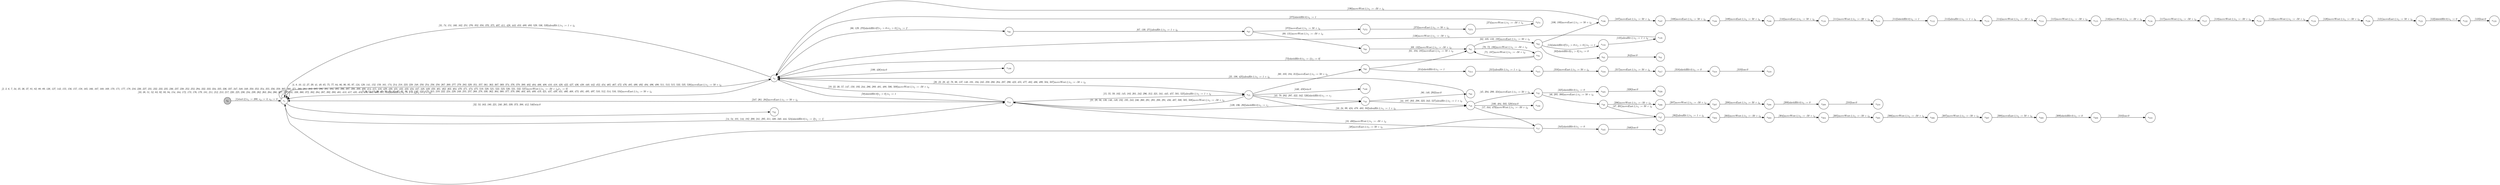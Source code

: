 digraph EFSM{
  graph [rankdir="LR", fontname="Latin Modern Math"];
  node [color="black", fillcolor="white", shape="circle", style="filled", fontname="Latin Modern Math"];
  edge [fontname="Latin Modern Math"];

  s0[fillcolor="gray", label=<s<sub>0</sub>>];
  s1[label=<s<sub>1</sub>>];
  s4[label=<s<sub>4</sub>>];
  s14[label=<s<sub>14</sub>>];
  s15[label=<s<sub>15</sub>>];
  s16[label=<s<sub>16</sub>>];
  s17[label=<s<sub>17</sub>>];
  s32[label=<s<sub>32</sub>>];
  s43[label=<s<sub>43</sub>>];
  s45[label=<s<sub>45</sub>>];
  s46[label=<s<sub>46</sub>>];
  s47[label=<s<sub>47</sub>>];
  s60[label=<s<sub>60</sub>>];
  s61[label=<s<sub>61</sub>>];
  s62[label=<s<sub>62</sub>>];
  s63[label=<s<sub>63</sub>>];
  s64[label=<s<sub>64</sub>>];
  s66[label=<s<sub>66</sub>>];
  s67[label=<s<sub>67</sub>>];
  s68[label=<s<sub>68</sub>>];
  s70[label=<s<sub>70</sub>>];
  s80[label=<s<sub>80</sub>>];
  s100[label=<s<sub>100</sub>>];
  s106[label=<s<sub>106</sub>>];
  s107[label=<s<sub>107</sub>>];
  s108[label=<s<sub>108</sub>>];
  s109[label=<s<sub>109</sub>>];
  s110[label=<s<sub>110</sub>>];
  s111[label=<s<sub>111</sub>>];
  s112[label=<s<sub>112</sub>>];
  s113[label=<s<sub>113</sub>>];
  s114[label=<s<sub>114</sub>>];
  s115[label=<s<sub>115</sub>>];
  s116[label=<s<sub>116</sub>>];
  s117[label=<s<sub>117</sub>>];
  s118[label=<s<sub>118</sub>>];
  s119[label=<s<sub>119</sub>>];
  s120[label=<s<sub>120</sub>>];
  s121[label=<s<sub>121</sub>>];
  s122[label=<s<sub>122</sub>>];
  s123[label=<s<sub>123</sub>>];
  s134[label=<s<sub>134</sub>>];
  s135[label=<s<sub>135</sub>>];
  s199[label=<s<sub>199</sub>>];
  s206[label=<s<sub>206</sub>>];
  s207[label=<s<sub>207</sub>>];
  s208[label=<s<sub>208</sub>>];
  s209[label=<s<sub>209</sub>>];
  s210[label=<s<sub>210</sub>>];
  s272[label=<s<sub>272</sub>>];
  s273[label=<s<sub>273</sub>>];
  s274[label=<s<sub>274</sub>>];
  s302[label=<s<sub>302</sub>>];
  s303[label=<s<sub>303</sub>>];
  s304[label=<s<sub>304</sub>>];
  s305[label=<s<sub>305</sub>>];
  s306[label=<s<sub>306</sub>>];
  s307[label=<s<sub>307</sub>>];
  s308[label=<s<sub>308</sub>>];
  s309[label=<s<sub>309</sub>>];
  s310[label=<s<sub>310</sub>>];
  s314[label=<s<sub>314</sub>>];
  s315[label=<s<sub>315</sub>>];
  s316[label=<s<sub>316</sub>>];
  s317[label=<s<sub>317</sub>>];
  s318[label=<s<sub>318</sub>>];
  s319[label=<s<sub>319</sub>>];
  s325[label=<s<sub>325</sub>>];
  s326[label=<s<sub>326</sub>>];
  s345[label=<s<sub>345</sub>>];
  s346[label=<s<sub>346</sub>>];
  s446[label=<s<sub>446</sub>>];

  s0->s1[label=<<i> [1]start:2/o<sub>1</sub> := 200, o<sub>2</sub> := 3, o<sub>3</sub> := 0</i>>];
  s17->s14[label=<<i> [18, 480]moveWest:1/o<sub>1</sub> := -50 + i<sub>0</sub></i>>];
  s4->s1[label=<<i> [5, 9, 11, 13, 26, 40, 50, 76, 85, 87, 91, 96, 125, 142, 153, 175, 215, 219, 222, 224, 229, 249, 255, 257, 268, 278, 330, 362, 364, 368, 377, 379, 390, 403, 405, 409, 419, 421, 437, 439, 441, 466, 468, 473, 491, 495, 497, 510, 512, 514, 516, 534]moveEast:1/o<sub>1</sub> := 50 + i<sub>0</sub></i>>];
  s16->s45[label=<<i> [45, 204, 299, 324]moveEast:1/o<sub>1</sub> := 50 + i<sub>0</sub></i>>];
  s45->s46[label=<<i> [46, 205, 300]moveEast:1/o<sub>1</sub> := 50 + i<sub>0</sub></i>>];
  s46->s47[label=<<i> [47, 301]moveEast:1/o<sub>1</sub> := 50 + i<sub>0</sub></i>>];
  s47->s1[label=<<i> [48]moveEast:1/o<sub>1</sub> := 50 + i<sub>0</sub></i>>];
  s1->s32[label=<<i> [32, 53, 163, 180, 221, 240, 265, 339, 373, 388, 412, 540]win:0</i>>];
  s4->s14[label=<<i> [58]shieldHit:0&#91;r<sub>1</sub> &gt; 0&#93;/o<sub>1</sub> := 1</i>>];
  s15->s60[label=<<i> [60, 103, 184, 313]moveEast:1/o<sub>1</sub> := 50 + i<sub>0</sub></i>>];
  s60->s61[label=<<i> [61, 104, 185]moveEast:1/o<sub>1</sub> := 50 + i<sub>0</sub></i>>];
  s61->s62[label=<<i> [62, 105, 133, 188]moveEast:1/o<sub>1</sub> := 50 + i<sub>0</sub></i>>];
  s62->s63[label=<<i> [63]shieldHit:0&#91;r<sub>1</sub> &gt; 0&#93;/o<sub>1</sub> := 0</i>>];
  s63->s64[label=<<i> [64]lose:0</i>>];
  s67->s68[label=<<i> [68, 131]moveWest:1/o<sub>1</sub> := -50 + i<sub>0</sub></i>>];
  s68->s61[label=<<i> [69, 132]moveWest:1/o<sub>1</sub> := -50 + i<sub>0</sub></i>>];
  s70->s61[label=<<i> [71, 187]moveWest:1/o<sub>1</sub> := -50 + i<sub>0</sub></i>>];
  s70->s4[label=<<i> [73]shieldHit:0/o<sub>1</sub> := 1&#91;r<sub>1</sub> := 0&#93;</i>>];
  s4->s1[label=<<i> [31, 74, 151, 160, 162, 251, 276, 352, 358, 370, 375, 407, 411, 428, 443, 453, 489, 493, 529, 536, 539]alienHit:1/o<sub>1</sub> := 1 + i<sub>0</sub></i>>];
  s43->s80[label=<<i> [80, 140, 293]lose:0</i>>];
  s62->s106[label=<<i> [106, 189]moveEast:1/o<sub>1</sub> := 50 + i<sub>0</sub></i>>];
  s106->s107[label=<<i> [107]moveEast:1/o<sub>1</sub> := 50 + i<sub>0</sub></i>>];
  s107->s108[label=<<i> [108]moveEast:1/o<sub>1</sub> := 50 + i<sub>0</sub></i>>];
  s108->s109[label=<<i> [109]moveEast:1/o<sub>1</sub> := 50 + i<sub>0</sub></i>>];
  s109->s110[label=<<i> [110]moveEast:1/o<sub>1</sub> := 50 + i<sub>0</sub></i>>];
  s110->s111[label=<<i> [111]moveWest:1/o<sub>1</sub> := -50 + i<sub>0</sub></i>>];
  s111->s112[label=<<i> [112]shieldHit:0/o<sub>1</sub> := 1</i>>];
  s112->s113[label=<<i> [113]alienHit:1/o<sub>1</sub> := 1 + i<sub>0</sub></i>>];
  s113->s114[label=<<i> [114]moveWest:1/o<sub>1</sub> := -50 + i<sub>0</sub></i>>];
  s114->s115[label=<<i> [115]moveWest:1/o<sub>1</sub> := -50 + i<sub>0</sub></i>>];
  s115->s116[label=<<i> [116]moveWest:1/o<sub>1</sub> := -50 + i<sub>0</sub></i>>];
  s116->s117[label=<<i> [117]moveWest:1/o<sub>1</sub> := -50 + i<sub>0</sub></i>>];
  s117->s118[label=<<i> [118]moveWest:1/o<sub>1</sub> := -50 + i<sub>0</sub></i>>];
  s118->s119[label=<<i> [119]moveWest:1/o<sub>1</sub> := -50 + i<sub>0</sub></i>>];
  s119->s120[label=<<i> [120]moveWest:1/o<sub>1</sub> := -50 + i<sub>0</sub></i>>];
  s120->s121[label=<<i> [121]moveEast:1/o<sub>1</sub> := 50 + i<sub>0</sub></i>>];
  s121->s122[label=<<i> [122]shieldHit:0/o<sub>1</sub> := 0</i>>];
  s122->s123[label=<<i> [123]lose:0</i>>];
  s4->s66[label=<<i> [66, 129, 270]shieldHit:0&#91;!(r<sub>1</sub> &gt; 0&or;r<sub>1</sub> &gt; 0)&#93;/o<sub>1</sub> := 2</i>>];
  s66->s67[label=<<i> [67, 130, 271]alienHit:1/o<sub>1</sub> := 1 + i<sub>0</sub></i>>];
  s62->s134[label=<<i> [134]shieldHit:0&#91;!(r<sub>1</sub> &gt; 0&or;r<sub>1</sub> &gt; 0)&#93;/o<sub>1</sub> := 1</i>>];
  s134->s135[label=<<i> [135]alienHit:1/o<sub>1</sub> := 1 + i<sub>0</sub></i>>];
  s135->s4[label=<<i> [136]moveWest:1/o<sub>1</sub> := -50 + i<sub>0</sub></i>>];
  s61->s70[label=<<i> [70, 72, 186]moveWest:1/o<sub>1</sub> := -50 + i<sub>0</sub></i>>];
  s106->s4[label=<<i> [190]moveWest:1/o<sub>1</sub> := -50 + i<sub>0</sub></i>>];
  s4->s15[label=<<i> [20, 23, 28, 42, 78, 98, 137, 148, 191, 194, 245, 259, 280, 284, 287, 290, 423, 455, 477, 482, 486, 499, 504, 507]moveWest:1/o<sub>1</sub> := -50 + i<sub>0</sub></i>>];
  s15->s14[label=<<i> [21, 29, 56, 138, 146, 149, 192, 195, 243, 246, 260, 281, 285, 288, 291, 456, 487, 500, 505, 508]moveWest:1/o<sub>1</sub> := -50 + i<sub>0</sub></i>>];
  s4->s199[label=<<i> [199, 426]win:0</i>>];
  s46->s206[label=<<i> [206]moveWest:1/o<sub>1</sub> := -50 + i<sub>0</sub></i>>];
  s206->s207[label=<<i> [207]moveWest:1/o<sub>1</sub> := -50 + i<sub>0</sub></i>>];
  s207->s208[label=<<i> [208]moveEast:1/o<sub>1</sub> := 50 + i<sub>0</sub></i>>];
  s208->s209[label=<<i> [209]shieldHit:0/o<sub>1</sub> := 0</i>>];
  s209->s210[label=<<i> [210]lose:0</i>>];
  s14->s1[label=<<i> [247, 261, 282]moveEast:1/o<sub>1</sub> := 50 + i<sub>0</sub></i>>];
  s1->s1[label=<<i> [33, 38, 51, 52, 83, 92, 93, 94, 154, 164, 172, 173, 176, 179, 181, 211, 212, 213, 217, 220, 225, 230, 234, 239, 262, 263, 264, 266, 327, 328, 331, 338, 360, 372, 382, 384, 387, 392, 393, 401, 413, 417, 435, 451, 459, 460, 469, 517, 518]alienHit:1/o<sub>1</sub> := 1 + i<sub>0</sub>&#91;r<sub>1</sub> := 2 &times; i<sub>0</sub>&#93;</i>>];
  s67->s272[label=<<i> [272]moveEast:1/o<sub>1</sub> := 50 + i<sub>0</sub></i>>];
  s272->s273[label=<<i> [273]moveEast:1/o<sub>1</sub> := 50 + i<sub>0</sub></i>>];
  s273->s274[label=<<i> [274]moveWest:1/o<sub>1</sub> := -50 + i<sub>0</sub></i>>];
  s274->s4[label=<<i> [275]shieldHit:0/o<sub>1</sub> := 1</i>>];
  s1->s4[label=<<i> [4, 8, 10, 12, 27, 39, 41, 49, 65, 75, 77, 84, 86, 90, 95, 97, 124, 128, 141, 152, 159, 161, 174, 214, 218, 223, 228, 248, 250, 254, 256, 258, 267, 269, 277, 279, 283, 329, 351, 357, 361, 363, 367, 369, 374, 376, 378, 389, 402, 404, 406, 408, 410, 418, 420, 422, 427, 436, 438, 440, 442, 452, 454, 465, 467, 472, 476, 485, 490, 492, 494, 496, 498, 511, 513, 515, 533, 535, 538]moveEast:1/o<sub>1</sub> := 50 + i<sub>0</sub></i>>];
  s14->s43[label=<<i> [139, 196, 292]shieldHit:0/o<sub>1</sub> := r<sub>1</sub></i>>];
  s47->s302[label=<<i> [302]alienHit:1/o<sub>1</sub> := 1 + i<sub>0</sub></i>>];
  s302->s303[label=<<i> [303]moveWest:1/o<sub>1</sub> := -50 + i<sub>0</sub></i>>];
  s303->s304[label=<<i> [304]moveWest:1/o<sub>1</sub> := -50 + i<sub>0</sub></i>>];
  s304->s305[label=<<i> [305]moveWest:1/o<sub>1</sub> := -50 + i<sub>0</sub></i>>];
  s305->s306[label=<<i> [306]moveWest:1/o<sub>1</sub> := -50 + i<sub>0</sub></i>>];
  s306->s307[label=<<i> [307]moveWest:1/o<sub>1</sub> := -50 + i<sub>0</sub></i>>];
  s307->s308[label=<<i> [308]moveEast:1/o<sub>1</sub> := 50 + i<sub>0</sub></i>>];
  s308->s309[label=<<i> [309]shieldHit:0/o<sub>1</sub> := 0</i>>];
  s309->s310[label=<<i> [310]lose:0</i>>];
  s60->s314[label=<<i> [314]shieldHit:0/o<sub>1</sub> := 1</i>>];
  s314->s315[label=<<i> [315]alienHit:1/o<sub>1</sub> := 1 + i<sub>0</sub></i>>];
  s315->s316[label=<<i> [316]moveEast:1/o<sub>1</sub> := 50 + i<sub>0</sub></i>>];
  s316->s317[label=<<i> [317]moveEast:1/o<sub>1</sub> := 50 + i<sub>0</sub></i>>];
  s317->s318[label=<<i> [318]shieldHit:0/o<sub>1</sub> := 0</i>>];
  s318->s319[label=<<i> [319]lose:0</i>>];
  s45->s325[label=<<i> [325]shieldHit:0/o<sub>1</sub> := 0</i>>];
  s325->s326[label=<<i> [326]lose:0</i>>];
  s17->s345[label=<<i> [345]shieldHit:0/o<sub>1</sub> := 0</i>>];
  s345->s346[label=<<i> [346]lose:0</i>>];
  s16->s4[label=<<i> [25, 198, 425]alienHit:1/o<sub>1</sub> := 1 + i<sub>0</sub></i>>];
  s1->s14[label=<<i> [14, 54, 101, 144, 182, 200, 241, 295, 311, 320, 340, 444, 524]shieldHit:0/o<sub>1</sub> := 2&#91;r<sub>1</sub> := 1&#93;</i>>];
  s15->s446[label=<<i> [446, 458]win:0</i>>];
  s16->s17[label=<<i> [17, 344, 479]moveWest:1/o<sub>1</sub> := -50 + i<sub>0</sub></i>>];
  s14->s4[label=<<i> [19, 22, 30, 57, 147, 150, 193, 244, 286, 289, 481, 488, 506, 509]moveWest:1/o<sub>1</sub> := -50 + i<sub>0</sub></i>>];
  s15->s16[label=<<i> [16, 24, 99, 424, 478, 483, 502]alienHit:1/o<sub>1</sub> := 1 + i<sub>0</sub></i>>];
  s14->s15[label=<<i> [15, 55, 59, 102, 145, 183, 201, 242, 296, 312, 321, 341, 445, 457, 501, 525]alienHit:1/o<sub>1</sub> := 1 + i<sub>0</sub></i>>];
  s1->s1[label=<<i> [2, 3, 6, 7, 34, 35, 36, 37, 81, 82, 88, 89, 126, 127, 143, 155, 156, 157, 158, 165, 166, 167, 168, 169, 170, 171, 177, 178, 216, 226, 227, 231, 232, 233, 235, 236, 237, 238, 252, 253, 294, 332, 333, 334, 335, 336, 337, 347, 348, 349, 350, 353, 354, 355, 356, 359, 365, 366, 371, 380, 381, 383, 385, 386, 391, 394, 395, 396, 397, 398, 399, 400, 414, 415, 416, 429, 430, 431, 432, 433, 434, 447, 448, 449, 450, 461, 462, 463, 464, 470, 471, 474, 475, 519, 520, 521, 522, 523, 530, 531, 532, 537]moveWest:1/o<sub>1</sub> := -50 + i<sub>0</sub>&#91;r<sub>1</sub> := 0&#93;</i>>];
  s15->s43[label=<<i> [43, 79, 202, 297, 322, 342, 526]shieldHit:0/o<sub>1</sub> := r<sub>1</sub></i>>];
  s43->s16[label=<<i> [44, 197, 203, 298, 323, 343, 527]alienHit:1/o<sub>1</sub> := 1 + i<sub>0</sub></i>>];
  s16->s100[label=<<i> [100, 484, 503, 528]win:0</i>>];
}